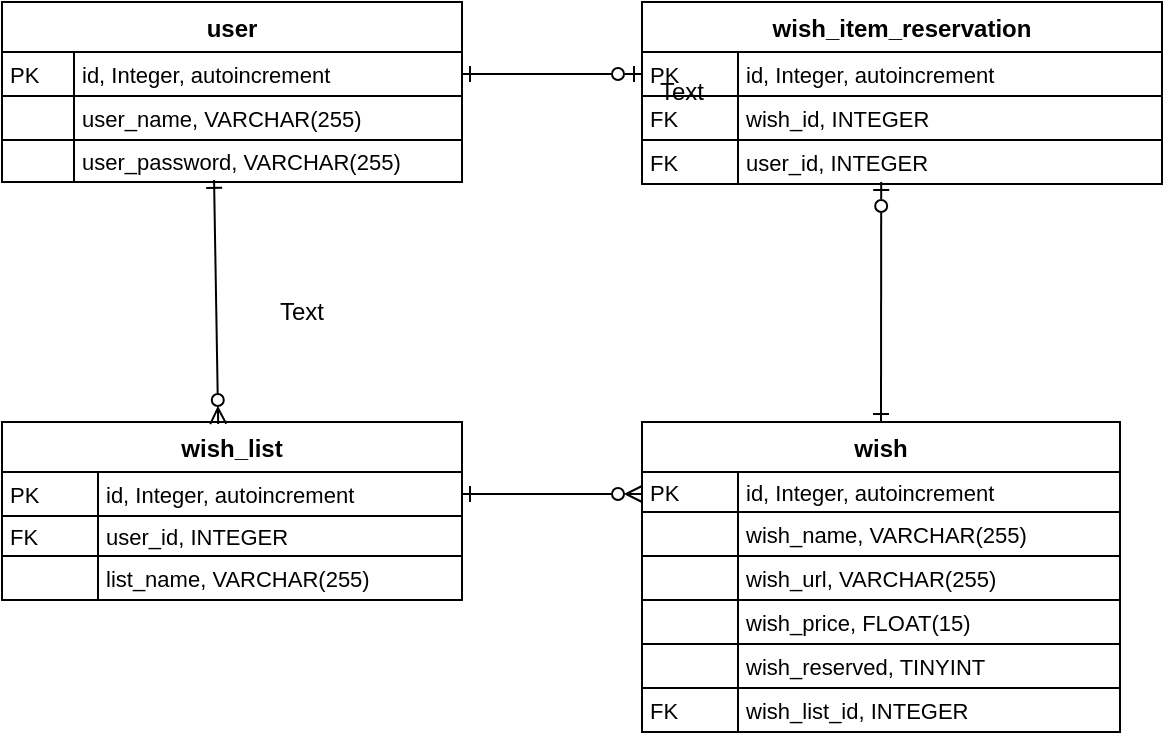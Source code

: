 <mxfile version="22.1.22" type="embed">
  <diagram name="Side-1" id="iUmJYM5H5TX0otE7iVkQ">
    <mxGraphModel dx="517" dy="579" grid="1" gridSize="10" guides="1" tooltips="1" connect="1" arrows="1" fold="1" page="1" pageScale="1" pageWidth="827" pageHeight="1169" math="0" shadow="0">
      <root>
        <mxCell id="0" />
        <mxCell id="1" parent="0" />
        <mxCell id="2" value="user" style="shape=table;startSize=25;container=1;collapsible=0;childLayout=tableLayout;fixedRows=1;rowLines=1;fontStyle=1;align=center;resizeLast=1;" parent="1" vertex="1">
          <mxGeometry x="40" y="110" width="230" height="90" as="geometry" />
        </mxCell>
        <mxCell id="3" style="shape=tableRow;horizontal=0;startSize=0;swimlaneHead=0;swimlaneBody=0;fillColor=none;collapsible=0;dropTarget=0;points=[[0,0.5],[1,0.5]];portConstraint=eastwest;top=0;left=0;right=0;bottom=0;" parent="2" vertex="1">
          <mxGeometry y="25" width="230" height="22" as="geometry" />
        </mxCell>
        <mxCell id="4" value="PK" style="shape=partialRectangle;connectable=0;fillColor=none;top=0;left=0;bottom=0;right=0;align=left;spacingLeft=2;overflow=hidden;fontSize=11;" parent="3" vertex="1">
          <mxGeometry width="36" height="22" as="geometry">
            <mxRectangle width="36" height="22" as="alternateBounds" />
          </mxGeometry>
        </mxCell>
        <mxCell id="5" value="id, Integer, autoincrement" style="shape=partialRectangle;connectable=0;fillColor=none;top=0;left=0;bottom=0;right=0;align=left;spacingLeft=2;overflow=hidden;fontSize=11;" parent="3" vertex="1">
          <mxGeometry x="36" width="194" height="22" as="geometry">
            <mxRectangle width="194" height="22" as="alternateBounds" />
          </mxGeometry>
        </mxCell>
        <mxCell id="6" style="shape=tableRow;horizontal=0;startSize=0;swimlaneHead=0;swimlaneBody=0;fillColor=none;collapsible=0;dropTarget=0;points=[[0,0.5],[1,0.5]];portConstraint=eastwest;top=0;left=0;right=0;bottom=0;" parent="2" vertex="1">
          <mxGeometry y="47" width="230" height="22" as="geometry" />
        </mxCell>
        <mxCell id="7" value="" style="shape=partialRectangle;connectable=0;fillColor=none;top=0;left=0;bottom=0;right=0;align=left;spacingLeft=2;overflow=hidden;fontSize=11;" parent="6" vertex="1">
          <mxGeometry width="36" height="22" as="geometry">
            <mxRectangle width="36" height="22" as="alternateBounds" />
          </mxGeometry>
        </mxCell>
        <mxCell id="8" value="user_name, VARCHAR(255)" style="shape=partialRectangle;connectable=0;fillColor=none;top=0;left=0;bottom=0;right=0;align=left;spacingLeft=2;overflow=hidden;fontSize=11;" parent="6" vertex="1">
          <mxGeometry x="36" width="194" height="22" as="geometry">
            <mxRectangle width="194" height="22" as="alternateBounds" />
          </mxGeometry>
        </mxCell>
        <mxCell id="9" style="shape=tableRow;horizontal=0;startSize=0;swimlaneHead=0;swimlaneBody=0;fillColor=none;collapsible=0;dropTarget=0;points=[[0,0.5],[1,0.5]];portConstraint=eastwest;top=0;left=0;right=0;bottom=0;" parent="2" vertex="1">
          <mxGeometry y="69" width="230" height="21" as="geometry" />
        </mxCell>
        <mxCell id="10" value="" style="shape=partialRectangle;connectable=0;fillColor=none;top=0;left=0;bottom=0;right=0;align=left;spacingLeft=2;overflow=hidden;fontSize=11;" parent="9" vertex="1">
          <mxGeometry width="36" height="21" as="geometry">
            <mxRectangle width="36" height="21" as="alternateBounds" />
          </mxGeometry>
        </mxCell>
        <mxCell id="11" value="user_password, VARCHAR(255)" style="shape=partialRectangle;connectable=0;fillColor=none;top=0;left=0;bottom=0;right=0;align=left;spacingLeft=2;overflow=hidden;fontSize=11;" parent="9" vertex="1">
          <mxGeometry x="36" width="194" height="21" as="geometry">
            <mxRectangle width="194" height="21" as="alternateBounds" />
          </mxGeometry>
        </mxCell>
        <mxCell id="krktDHk4n1So4Y8UEjge-22" value="wish" style="shape=table;startSize=25;container=1;collapsible=0;childLayout=tableLayout;fixedRows=1;rowLines=1;fontStyle=1;align=center;resizeLast=1;" parent="1" vertex="1">
          <mxGeometry x="360" y="320" width="239" height="155" as="geometry" />
        </mxCell>
        <mxCell id="krktDHk4n1So4Y8UEjge-23" style="shape=tableRow;horizontal=0;startSize=0;swimlaneHead=0;swimlaneBody=0;fillColor=none;collapsible=0;dropTarget=0;points=[[0,0.5],[1,0.5]];portConstraint=eastwest;top=0;left=0;right=0;bottom=0;" parent="krktDHk4n1So4Y8UEjge-22" vertex="1">
          <mxGeometry y="25" width="239" height="20" as="geometry" />
        </mxCell>
        <mxCell id="krktDHk4n1So4Y8UEjge-24" value="PK" style="shape=partialRectangle;connectable=0;fillColor=none;top=0;left=0;bottom=0;right=0;align=left;spacingLeft=2;overflow=hidden;fontSize=11;" parent="krktDHk4n1So4Y8UEjge-23" vertex="1">
          <mxGeometry width="48" height="20" as="geometry">
            <mxRectangle width="48" height="20" as="alternateBounds" />
          </mxGeometry>
        </mxCell>
        <mxCell id="krktDHk4n1So4Y8UEjge-25" value="id, Integer, autoincrement" style="shape=partialRectangle;connectable=0;fillColor=none;top=0;left=0;bottom=0;right=0;align=left;spacingLeft=2;overflow=hidden;fontSize=11;" parent="krktDHk4n1So4Y8UEjge-23" vertex="1">
          <mxGeometry x="48" width="191" height="20" as="geometry">
            <mxRectangle width="191" height="20" as="alternateBounds" />
          </mxGeometry>
        </mxCell>
        <mxCell id="krktDHk4n1So4Y8UEjge-26" style="shape=tableRow;horizontal=0;startSize=0;swimlaneHead=0;swimlaneBody=0;fillColor=none;collapsible=0;dropTarget=0;points=[[0,0.5],[1,0.5]];portConstraint=eastwest;top=0;left=0;right=0;bottom=0;" parent="krktDHk4n1So4Y8UEjge-22" vertex="1">
          <mxGeometry y="45" width="239" height="22" as="geometry" />
        </mxCell>
        <mxCell id="krktDHk4n1So4Y8UEjge-27" value="" style="shape=partialRectangle;connectable=0;fillColor=none;top=0;left=0;bottom=0;right=0;align=left;spacingLeft=2;overflow=hidden;fontSize=11;" parent="krktDHk4n1So4Y8UEjge-26" vertex="1">
          <mxGeometry width="48" height="22" as="geometry">
            <mxRectangle width="48" height="22" as="alternateBounds" />
          </mxGeometry>
        </mxCell>
        <mxCell id="krktDHk4n1So4Y8UEjge-28" value="wish_name, VARCHAR(255)" style="shape=partialRectangle;connectable=0;fillColor=none;top=0;left=0;bottom=0;right=0;align=left;spacingLeft=2;overflow=hidden;fontSize=11;" parent="krktDHk4n1So4Y8UEjge-26" vertex="1">
          <mxGeometry x="48" width="191" height="22" as="geometry">
            <mxRectangle width="191" height="22" as="alternateBounds" />
          </mxGeometry>
        </mxCell>
        <mxCell id="krktDHk4n1So4Y8UEjge-29" style="shape=tableRow;horizontal=0;startSize=0;swimlaneHead=0;swimlaneBody=0;fillColor=none;collapsible=0;dropTarget=0;points=[[0,0.5],[1,0.5]];portConstraint=eastwest;top=0;left=0;right=0;bottom=0;" parent="krktDHk4n1So4Y8UEjge-22" vertex="1">
          <mxGeometry y="67" width="239" height="22" as="geometry" />
        </mxCell>
        <mxCell id="krktDHk4n1So4Y8UEjge-30" value="" style="shape=partialRectangle;connectable=0;fillColor=none;top=0;left=0;bottom=0;right=0;align=left;spacingLeft=2;overflow=hidden;fontSize=11;" parent="krktDHk4n1So4Y8UEjge-29" vertex="1">
          <mxGeometry width="48" height="22" as="geometry">
            <mxRectangle width="48" height="22" as="alternateBounds" />
          </mxGeometry>
        </mxCell>
        <mxCell id="krktDHk4n1So4Y8UEjge-31" value="wish_url, VARCHAR(255)" style="shape=partialRectangle;connectable=0;fillColor=none;top=0;left=0;bottom=0;right=0;align=left;spacingLeft=2;overflow=hidden;fontSize=11;" parent="krktDHk4n1So4Y8UEjge-29" vertex="1">
          <mxGeometry x="48" width="191" height="22" as="geometry">
            <mxRectangle width="191" height="22" as="alternateBounds" />
          </mxGeometry>
        </mxCell>
        <mxCell id="krktDHk4n1So4Y8UEjge-35" style="shape=tableRow;horizontal=0;startSize=0;swimlaneHead=0;swimlaneBody=0;fillColor=none;collapsible=0;dropTarget=0;points=[[0,0.5],[1,0.5]];portConstraint=eastwest;top=0;left=0;right=0;bottom=0;" parent="krktDHk4n1So4Y8UEjge-22" vertex="1">
          <mxGeometry y="89" width="239" height="22" as="geometry" />
        </mxCell>
        <mxCell id="krktDHk4n1So4Y8UEjge-36" style="shape=partialRectangle;connectable=0;fillColor=none;top=0;left=0;bottom=0;right=0;align=left;spacingLeft=2;overflow=hidden;fontSize=11;" parent="krktDHk4n1So4Y8UEjge-35" vertex="1">
          <mxGeometry width="48" height="22" as="geometry">
            <mxRectangle width="48" height="22" as="alternateBounds" />
          </mxGeometry>
        </mxCell>
        <mxCell id="krktDHk4n1So4Y8UEjge-37" value="wish_price, FLOAT(15)" style="shape=partialRectangle;connectable=0;fillColor=none;top=0;left=0;bottom=0;right=0;align=left;spacingLeft=2;overflow=hidden;fontSize=11;" parent="krktDHk4n1So4Y8UEjge-35" vertex="1">
          <mxGeometry x="48" width="191" height="22" as="geometry">
            <mxRectangle width="191" height="22" as="alternateBounds" />
          </mxGeometry>
        </mxCell>
        <mxCell id="krktDHk4n1So4Y8UEjge-38" style="shape=tableRow;horizontal=0;startSize=0;swimlaneHead=0;swimlaneBody=0;fillColor=none;collapsible=0;dropTarget=0;points=[[0,0.5],[1,0.5]];portConstraint=eastwest;top=0;left=0;right=0;bottom=0;" parent="krktDHk4n1So4Y8UEjge-22" vertex="1">
          <mxGeometry y="111" width="239" height="22" as="geometry" />
        </mxCell>
        <mxCell id="krktDHk4n1So4Y8UEjge-39" style="shape=partialRectangle;connectable=0;fillColor=none;top=0;left=0;bottom=0;right=0;align=left;spacingLeft=2;overflow=hidden;fontSize=11;" parent="krktDHk4n1So4Y8UEjge-38" vertex="1">
          <mxGeometry width="48" height="22" as="geometry">
            <mxRectangle width="48" height="22" as="alternateBounds" />
          </mxGeometry>
        </mxCell>
        <mxCell id="krktDHk4n1So4Y8UEjge-40" value="wish_reserved, TINYINT" style="shape=partialRectangle;connectable=0;fillColor=none;top=0;left=0;bottom=0;right=0;align=left;spacingLeft=2;overflow=hidden;fontSize=11;" parent="krktDHk4n1So4Y8UEjge-38" vertex="1">
          <mxGeometry x="48" width="191" height="22" as="geometry">
            <mxRectangle width="191" height="22" as="alternateBounds" />
          </mxGeometry>
        </mxCell>
        <mxCell id="krktDHk4n1So4Y8UEjge-41" style="shape=tableRow;horizontal=0;startSize=0;swimlaneHead=0;swimlaneBody=0;fillColor=none;collapsible=0;dropTarget=0;points=[[0,0.5],[1,0.5]];portConstraint=eastwest;top=0;left=0;right=0;bottom=0;" parent="krktDHk4n1So4Y8UEjge-22" vertex="1">
          <mxGeometry y="133" width="239" height="22" as="geometry" />
        </mxCell>
        <mxCell id="krktDHk4n1So4Y8UEjge-42" value="FK" style="shape=partialRectangle;connectable=0;fillColor=none;top=0;left=0;bottom=0;right=0;align=left;spacingLeft=2;overflow=hidden;fontSize=11;" parent="krktDHk4n1So4Y8UEjge-41" vertex="1">
          <mxGeometry width="48" height="22" as="geometry">
            <mxRectangle width="48" height="22" as="alternateBounds" />
          </mxGeometry>
        </mxCell>
        <mxCell id="krktDHk4n1So4Y8UEjge-43" value="wish_list_id, INTEGER" style="shape=partialRectangle;connectable=0;fillColor=none;top=0;left=0;bottom=0;right=0;align=left;spacingLeft=2;overflow=hidden;fontSize=11;" parent="krktDHk4n1So4Y8UEjge-41" vertex="1">
          <mxGeometry x="48" width="191" height="22" as="geometry">
            <mxRectangle width="191" height="22" as="alternateBounds" />
          </mxGeometry>
        </mxCell>
        <mxCell id="krktDHk4n1So4Y8UEjge-47" value="wish_list" style="shape=table;startSize=25;container=1;collapsible=0;childLayout=tableLayout;fixedRows=1;rowLines=1;fontStyle=1;align=center;resizeLast=1;" parent="1" vertex="1">
          <mxGeometry x="40" y="320" width="230" height="89" as="geometry" />
        </mxCell>
        <mxCell id="krktDHk4n1So4Y8UEjge-48" style="shape=tableRow;horizontal=0;startSize=0;swimlaneHead=0;swimlaneBody=0;fillColor=none;collapsible=0;dropTarget=0;points=[[0,0.5],[1,0.5]];portConstraint=eastwest;top=0;left=0;right=0;bottom=0;" parent="krktDHk4n1So4Y8UEjge-47" vertex="1">
          <mxGeometry y="25" width="230" height="22" as="geometry" />
        </mxCell>
        <mxCell id="krktDHk4n1So4Y8UEjge-49" value="PK" style="shape=partialRectangle;connectable=0;fillColor=none;top=0;left=0;bottom=0;right=0;align=left;spacingLeft=2;overflow=hidden;fontSize=11;" parent="krktDHk4n1So4Y8UEjge-48" vertex="1">
          <mxGeometry width="48" height="22" as="geometry">
            <mxRectangle width="48" height="22" as="alternateBounds" />
          </mxGeometry>
        </mxCell>
        <mxCell id="krktDHk4n1So4Y8UEjge-50" value="id, Integer, autoincrement" style="shape=partialRectangle;connectable=0;fillColor=none;top=0;left=0;bottom=0;right=0;align=left;spacingLeft=2;overflow=hidden;fontSize=11;" parent="krktDHk4n1So4Y8UEjge-48" vertex="1">
          <mxGeometry x="48" width="182" height="22" as="geometry">
            <mxRectangle width="182" height="22" as="alternateBounds" />
          </mxGeometry>
        </mxCell>
        <mxCell id="krktDHk4n1So4Y8UEjge-51" style="shape=tableRow;horizontal=0;startSize=0;swimlaneHead=0;swimlaneBody=0;fillColor=none;collapsible=0;dropTarget=0;points=[[0,0.5],[1,0.5]];portConstraint=eastwest;top=0;left=0;right=0;bottom=0;" parent="krktDHk4n1So4Y8UEjge-47" vertex="1">
          <mxGeometry y="47" width="230" height="20" as="geometry" />
        </mxCell>
        <mxCell id="krktDHk4n1So4Y8UEjge-52" value="FK" style="shape=partialRectangle;connectable=0;fillColor=none;top=0;left=0;bottom=0;right=0;align=left;spacingLeft=2;overflow=hidden;fontSize=11;" parent="krktDHk4n1So4Y8UEjge-51" vertex="1">
          <mxGeometry width="48" height="20" as="geometry">
            <mxRectangle width="48" height="20" as="alternateBounds" />
          </mxGeometry>
        </mxCell>
        <mxCell id="krktDHk4n1So4Y8UEjge-53" value="user_id, INTEGER" style="shape=partialRectangle;connectable=0;fillColor=none;top=0;left=0;bottom=0;right=0;align=left;spacingLeft=2;overflow=hidden;fontSize=11;" parent="krktDHk4n1So4Y8UEjge-51" vertex="1">
          <mxGeometry x="48" width="182" height="20" as="geometry">
            <mxRectangle width="182" height="20" as="alternateBounds" />
          </mxGeometry>
        </mxCell>
        <mxCell id="krktDHk4n1So4Y8UEjge-54" style="shape=tableRow;horizontal=0;startSize=0;swimlaneHead=0;swimlaneBody=0;fillColor=none;collapsible=0;dropTarget=0;points=[[0,0.5],[1,0.5]];portConstraint=eastwest;top=0;left=0;right=0;bottom=0;" parent="krktDHk4n1So4Y8UEjge-47" vertex="1">
          <mxGeometry y="67" width="230" height="22" as="geometry" />
        </mxCell>
        <mxCell id="krktDHk4n1So4Y8UEjge-55" value="" style="shape=partialRectangle;connectable=0;fillColor=none;top=0;left=0;bottom=0;right=0;align=left;spacingLeft=2;overflow=hidden;fontSize=11;" parent="krktDHk4n1So4Y8UEjge-54" vertex="1">
          <mxGeometry width="48" height="22" as="geometry">
            <mxRectangle width="48" height="22" as="alternateBounds" />
          </mxGeometry>
        </mxCell>
        <mxCell id="krktDHk4n1So4Y8UEjge-56" value="list_name, VARCHAR(255)" style="shape=partialRectangle;connectable=0;fillColor=none;top=0;left=0;bottom=0;right=0;align=left;spacingLeft=2;overflow=hidden;fontSize=11;" parent="krktDHk4n1So4Y8UEjge-54" vertex="1">
          <mxGeometry x="48" width="182" height="22" as="geometry">
            <mxRectangle width="182" height="22" as="alternateBounds" />
          </mxGeometry>
        </mxCell>
        <mxCell id="krktDHk4n1So4Y8UEjge-69" value="" style="endArrow=ERone;html=1;rounded=0;entryX=0.461;entryY=0.952;entryDx=0;entryDy=0;entryPerimeter=0;exitX=0.47;exitY=0.011;exitDx=0;exitDy=0;exitPerimeter=0;endFill=0;startArrow=ERzeroToMany;startFill=0;" parent="1" source="krktDHk4n1So4Y8UEjge-47" target="9" edge="1">
          <mxGeometry width="50" height="50" relative="1" as="geometry">
            <mxPoint x="140" y="270" as="sourcePoint" />
            <mxPoint x="140" y="230" as="targetPoint" />
          </mxGeometry>
        </mxCell>
        <mxCell id="krktDHk4n1So4Y8UEjge-70" value="" style="endArrow=ERone;html=1;rounded=0;entryX=1;entryY=0.5;entryDx=0;entryDy=0;exitX=0;exitY=0.5;exitDx=0;exitDy=0;endFill=0;startArrow=ERzeroToMany;startFill=0;" parent="1" target="krktDHk4n1So4Y8UEjge-48" edge="1">
          <mxGeometry width="50" height="50" relative="1" as="geometry">
            <mxPoint x="360" y="356" as="sourcePoint" />
            <mxPoint x="330" y="210" as="targetPoint" />
          </mxGeometry>
        </mxCell>
        <mxCell id="krktDHk4n1So4Y8UEjge-74" value="wish_item_reservation" style="shape=table;startSize=25;container=1;collapsible=0;childLayout=tableLayout;fixedRows=1;rowLines=1;fontStyle=1;align=center;resizeLast=1;" parent="1" vertex="1">
          <mxGeometry x="360" y="110" width="260" height="91" as="geometry" />
        </mxCell>
        <mxCell id="krktDHk4n1So4Y8UEjge-75" style="shape=tableRow;horizontal=0;startSize=0;swimlaneHead=0;swimlaneBody=0;fillColor=none;collapsible=0;dropTarget=0;points=[[0,0.5],[1,0.5]];portConstraint=eastwest;top=0;left=0;right=0;bottom=0;" parent="krktDHk4n1So4Y8UEjge-74" vertex="1">
          <mxGeometry y="25" width="260" height="22" as="geometry" />
        </mxCell>
        <mxCell id="krktDHk4n1So4Y8UEjge-76" value="PK" style="shape=partialRectangle;connectable=0;fillColor=none;top=0;left=0;bottom=0;right=0;align=left;spacingLeft=2;overflow=hidden;fontSize=11;" parent="krktDHk4n1So4Y8UEjge-75" vertex="1">
          <mxGeometry width="48" height="22" as="geometry">
            <mxRectangle width="48" height="22" as="alternateBounds" />
          </mxGeometry>
        </mxCell>
        <mxCell id="krktDHk4n1So4Y8UEjge-77" value="id, Integer, autoincrement" style="shape=partialRectangle;connectable=0;fillColor=none;top=0;left=0;bottom=0;right=0;align=left;spacingLeft=2;overflow=hidden;fontSize=11;" parent="krktDHk4n1So4Y8UEjge-75" vertex="1">
          <mxGeometry x="48" width="212" height="22" as="geometry">
            <mxRectangle width="212" height="22" as="alternateBounds" />
          </mxGeometry>
        </mxCell>
        <mxCell id="krktDHk4n1So4Y8UEjge-78" style="shape=tableRow;horizontal=0;startSize=0;swimlaneHead=0;swimlaneBody=0;fillColor=none;collapsible=0;dropTarget=0;points=[[0,0.5],[1,0.5]];portConstraint=eastwest;top=0;left=0;right=0;bottom=0;" parent="krktDHk4n1So4Y8UEjge-74" vertex="1">
          <mxGeometry y="47" width="260" height="22" as="geometry" />
        </mxCell>
        <mxCell id="krktDHk4n1So4Y8UEjge-79" value="FK" style="shape=partialRectangle;connectable=0;fillColor=none;top=0;left=0;bottom=0;right=0;align=left;spacingLeft=2;overflow=hidden;fontSize=11;" parent="krktDHk4n1So4Y8UEjge-78" vertex="1">
          <mxGeometry width="48" height="22" as="geometry">
            <mxRectangle width="48" height="22" as="alternateBounds" />
          </mxGeometry>
        </mxCell>
        <mxCell id="krktDHk4n1So4Y8UEjge-80" value="wish_id, INTEGER" style="shape=partialRectangle;connectable=0;fillColor=none;top=0;left=0;bottom=0;right=0;align=left;spacingLeft=2;overflow=hidden;fontSize=11;" parent="krktDHk4n1So4Y8UEjge-78" vertex="1">
          <mxGeometry x="48" width="212" height="22" as="geometry">
            <mxRectangle width="212" height="22" as="alternateBounds" />
          </mxGeometry>
        </mxCell>
        <mxCell id="krktDHk4n1So4Y8UEjge-81" style="shape=tableRow;horizontal=0;startSize=0;swimlaneHead=0;swimlaneBody=0;fillColor=none;collapsible=0;dropTarget=0;points=[[0,0.5],[1,0.5]];portConstraint=eastwest;top=0;left=0;right=0;bottom=0;" parent="krktDHk4n1So4Y8UEjge-74" vertex="1">
          <mxGeometry y="69" width="260" height="22" as="geometry" />
        </mxCell>
        <mxCell id="krktDHk4n1So4Y8UEjge-82" value="FK" style="shape=partialRectangle;connectable=0;fillColor=none;top=0;left=0;bottom=0;right=0;align=left;spacingLeft=2;overflow=hidden;fontSize=11;" parent="krktDHk4n1So4Y8UEjge-81" vertex="1">
          <mxGeometry width="48" height="22" as="geometry">
            <mxRectangle width="48" height="22" as="alternateBounds" />
          </mxGeometry>
        </mxCell>
        <mxCell id="krktDHk4n1So4Y8UEjge-83" value="user_id, INTEGER" style="shape=partialRectangle;connectable=0;fillColor=none;top=0;left=0;bottom=0;right=0;align=left;spacingLeft=2;overflow=hidden;fontSize=11;" parent="krktDHk4n1So4Y8UEjge-81" vertex="1">
          <mxGeometry x="48" width="212" height="22" as="geometry">
            <mxRectangle width="212" height="22" as="alternateBounds" />
          </mxGeometry>
        </mxCell>
        <mxCell id="krktDHk4n1So4Y8UEjge-84" value="" style="endArrow=ERone;html=1;rounded=0;endFill=0;startArrow=ERzeroToOne;startFill=0;entryX=1;entryY=0.5;entryDx=0;entryDy=0;exitX=0;exitY=0.5;exitDx=0;exitDy=0;" parent="1" source="krktDHk4n1So4Y8UEjge-75" target="3" edge="1">
          <mxGeometry width="50" height="50" relative="1" as="geometry">
            <mxPoint x="460" y="140" as="sourcePoint" />
            <mxPoint x="390" y="230" as="targetPoint" />
          </mxGeometry>
        </mxCell>
        <mxCell id="krktDHk4n1So4Y8UEjge-85" value="" style="endArrow=ERone;html=1;rounded=0;endFill=0;startArrow=ERzeroToOne;startFill=0;entryX=0.5;entryY=0;entryDx=0;entryDy=0;exitX=0.46;exitY=0.955;exitDx=0;exitDy=0;exitPerimeter=0;" parent="1" source="krktDHk4n1So4Y8UEjge-81" target="krktDHk4n1So4Y8UEjge-22" edge="1">
          <mxGeometry width="50" height="50" relative="1" as="geometry">
            <mxPoint x="840" y="200" as="sourcePoint" />
            <mxPoint x="580" y="423" as="targetPoint" />
            <Array as="points" />
          </mxGeometry>
        </mxCell>
        <mxCell id="12" value="Text" style="text;strokeColor=none;align=center;fillColor=none;html=1;verticalAlign=middle;whiteSpace=wrap;rounded=0;" parent="1" vertex="1">
          <mxGeometry x="160" y="250" width="60" height="30" as="geometry" />
        </mxCell>
        <mxCell id="13" value="Text" style="text;strokeColor=none;align=center;fillColor=none;html=1;verticalAlign=middle;whiteSpace=wrap;rounded=0;" vertex="1" parent="1">
          <mxGeometry x="350" y="140" width="60" height="30" as="geometry" />
        </mxCell>
      </root>
    </mxGraphModel>
  </diagram>
</mxfile>
